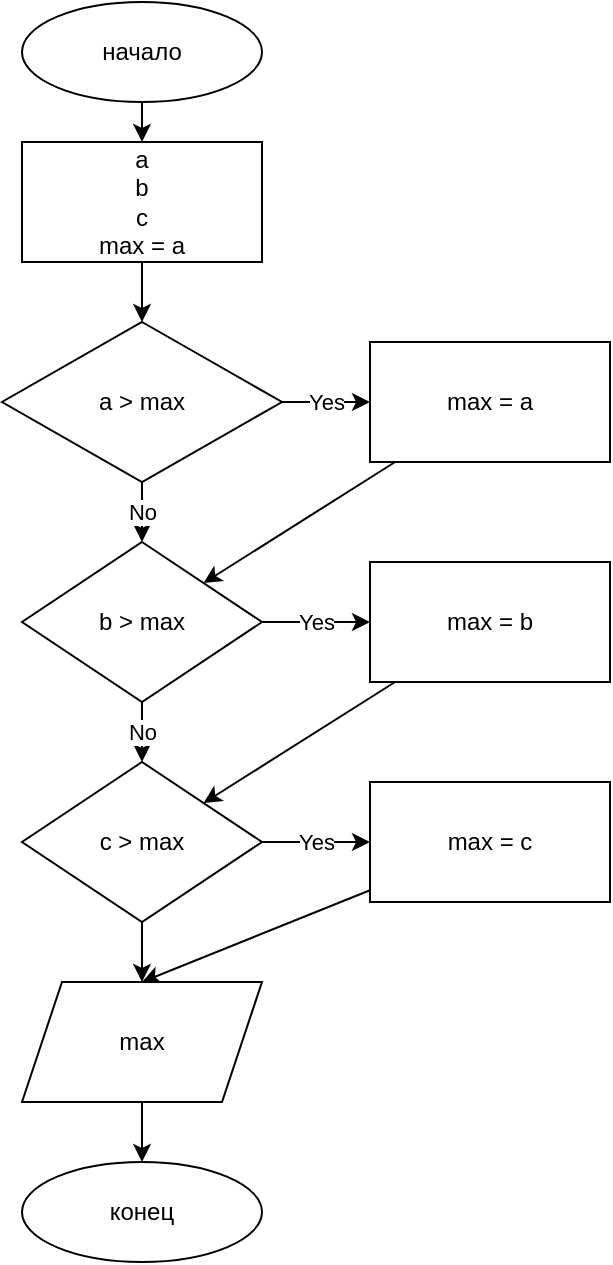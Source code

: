<mxfile>
    <diagram id="DdOTfLGkjTctbQe5DL0e" name="Страница 1">
        <mxGraphModel dx="322" dy="255" grid="1" gridSize="10" guides="1" tooltips="1" connect="1" arrows="1" fold="1" page="1" pageScale="1" pageWidth="827" pageHeight="1169" math="0" shadow="0">
            <root>
                <mxCell id="0"/>
                <mxCell id="1" parent="0"/>
                <mxCell id="4" value="" style="edgeStyle=none;html=1;" edge="1" parent="1" source="2" target="3">
                    <mxGeometry relative="1" as="geometry"/>
                </mxCell>
                <mxCell id="2" value="начало" style="ellipse;whiteSpace=wrap;html=1;" vertex="1" parent="1">
                    <mxGeometry x="240" y="10" width="120" height="50" as="geometry"/>
                </mxCell>
                <mxCell id="6" value="" style="edgeStyle=none;html=1;" edge="1" parent="1" source="3" target="5">
                    <mxGeometry relative="1" as="geometry"/>
                </mxCell>
                <mxCell id="3" value="a&lt;br&gt;b&lt;br&gt;с&lt;br&gt;max = a" style="whiteSpace=wrap;html=1;" vertex="1" parent="1">
                    <mxGeometry x="240" y="80" width="120" height="60" as="geometry"/>
                </mxCell>
                <mxCell id="8" style="edgeStyle=none;html=1;" edge="1" parent="1" source="5">
                    <mxGeometry relative="1" as="geometry">
                        <mxPoint x="330" y="210" as="targetPoint"/>
                    </mxGeometry>
                </mxCell>
                <mxCell id="10" value="Yes" style="edgeStyle=none;html=1;" edge="1" parent="1" source="5" target="11">
                    <mxGeometry relative="1" as="geometry">
                        <mxPoint x="410" y="210" as="targetPoint"/>
                    </mxGeometry>
                </mxCell>
                <mxCell id="13" value="No" style="edgeStyle=none;html=1;" edge="1" parent="1" source="5" target="12">
                    <mxGeometry relative="1" as="geometry"/>
                </mxCell>
                <mxCell id="5" value="a &amp;gt; max" style="rhombus;whiteSpace=wrap;html=1;" vertex="1" parent="1">
                    <mxGeometry x="230" y="170" width="140" height="80" as="geometry"/>
                </mxCell>
                <mxCell id="20" style="edgeStyle=none;html=1;" edge="1" parent="1" source="11" target="12">
                    <mxGeometry relative="1" as="geometry"/>
                </mxCell>
                <mxCell id="11" value="max = a" style="rounded=0;whiteSpace=wrap;html=1;" vertex="1" parent="1">
                    <mxGeometry x="414" y="180" width="120" height="60" as="geometry"/>
                </mxCell>
                <mxCell id="15" value="Yes" style="edgeStyle=none;html=1;" edge="1" parent="1" source="12" target="14">
                    <mxGeometry relative="1" as="geometry"/>
                </mxCell>
                <mxCell id="17" value="No" style="edgeStyle=none;html=1;" edge="1" parent="1" source="12" target="16">
                    <mxGeometry relative="1" as="geometry"/>
                </mxCell>
                <mxCell id="12" value="b &amp;gt; max" style="rhombus;whiteSpace=wrap;html=1;" vertex="1" parent="1">
                    <mxGeometry x="240" y="280" width="120" height="80" as="geometry"/>
                </mxCell>
                <mxCell id="21" style="edgeStyle=none;html=1;" edge="1" parent="1" source="14" target="16">
                    <mxGeometry relative="1" as="geometry"/>
                </mxCell>
                <mxCell id="14" value="max = b" style="whiteSpace=wrap;html=1;" vertex="1" parent="1">
                    <mxGeometry x="414" y="290" width="120" height="60" as="geometry"/>
                </mxCell>
                <mxCell id="19" value="Yes" style="edgeStyle=none;html=1;" edge="1" parent="1" source="16" target="18">
                    <mxGeometry relative="1" as="geometry"/>
                </mxCell>
                <mxCell id="23" value="" style="edgeStyle=none;html=1;" edge="1" parent="1" source="16" target="22">
                    <mxGeometry relative="1" as="geometry"/>
                </mxCell>
                <mxCell id="16" value="с &amp;gt; max" style="rhombus;whiteSpace=wrap;html=1;" vertex="1" parent="1">
                    <mxGeometry x="240" y="390" width="120" height="80" as="geometry"/>
                </mxCell>
                <mxCell id="24" style="edgeStyle=none;html=1;" edge="1" parent="1" source="18">
                    <mxGeometry relative="1" as="geometry">
                        <mxPoint x="300" y="500" as="targetPoint"/>
                    </mxGeometry>
                </mxCell>
                <mxCell id="18" value="max = c" style="whiteSpace=wrap;html=1;" vertex="1" parent="1">
                    <mxGeometry x="414" y="400" width="120" height="60" as="geometry"/>
                </mxCell>
                <mxCell id="26" value="" style="edgeStyle=none;html=1;" edge="1" parent="1" source="22" target="25">
                    <mxGeometry relative="1" as="geometry"/>
                </mxCell>
                <mxCell id="22" value="max" style="shape=parallelogram;perimeter=parallelogramPerimeter;whiteSpace=wrap;html=1;fixedSize=1;" vertex="1" parent="1">
                    <mxGeometry x="240" y="500" width="120" height="60" as="geometry"/>
                </mxCell>
                <mxCell id="25" value="конец" style="ellipse;whiteSpace=wrap;html=1;" vertex="1" parent="1">
                    <mxGeometry x="240" y="590" width="120" height="50" as="geometry"/>
                </mxCell>
            </root>
        </mxGraphModel>
    </diagram>
</mxfile>